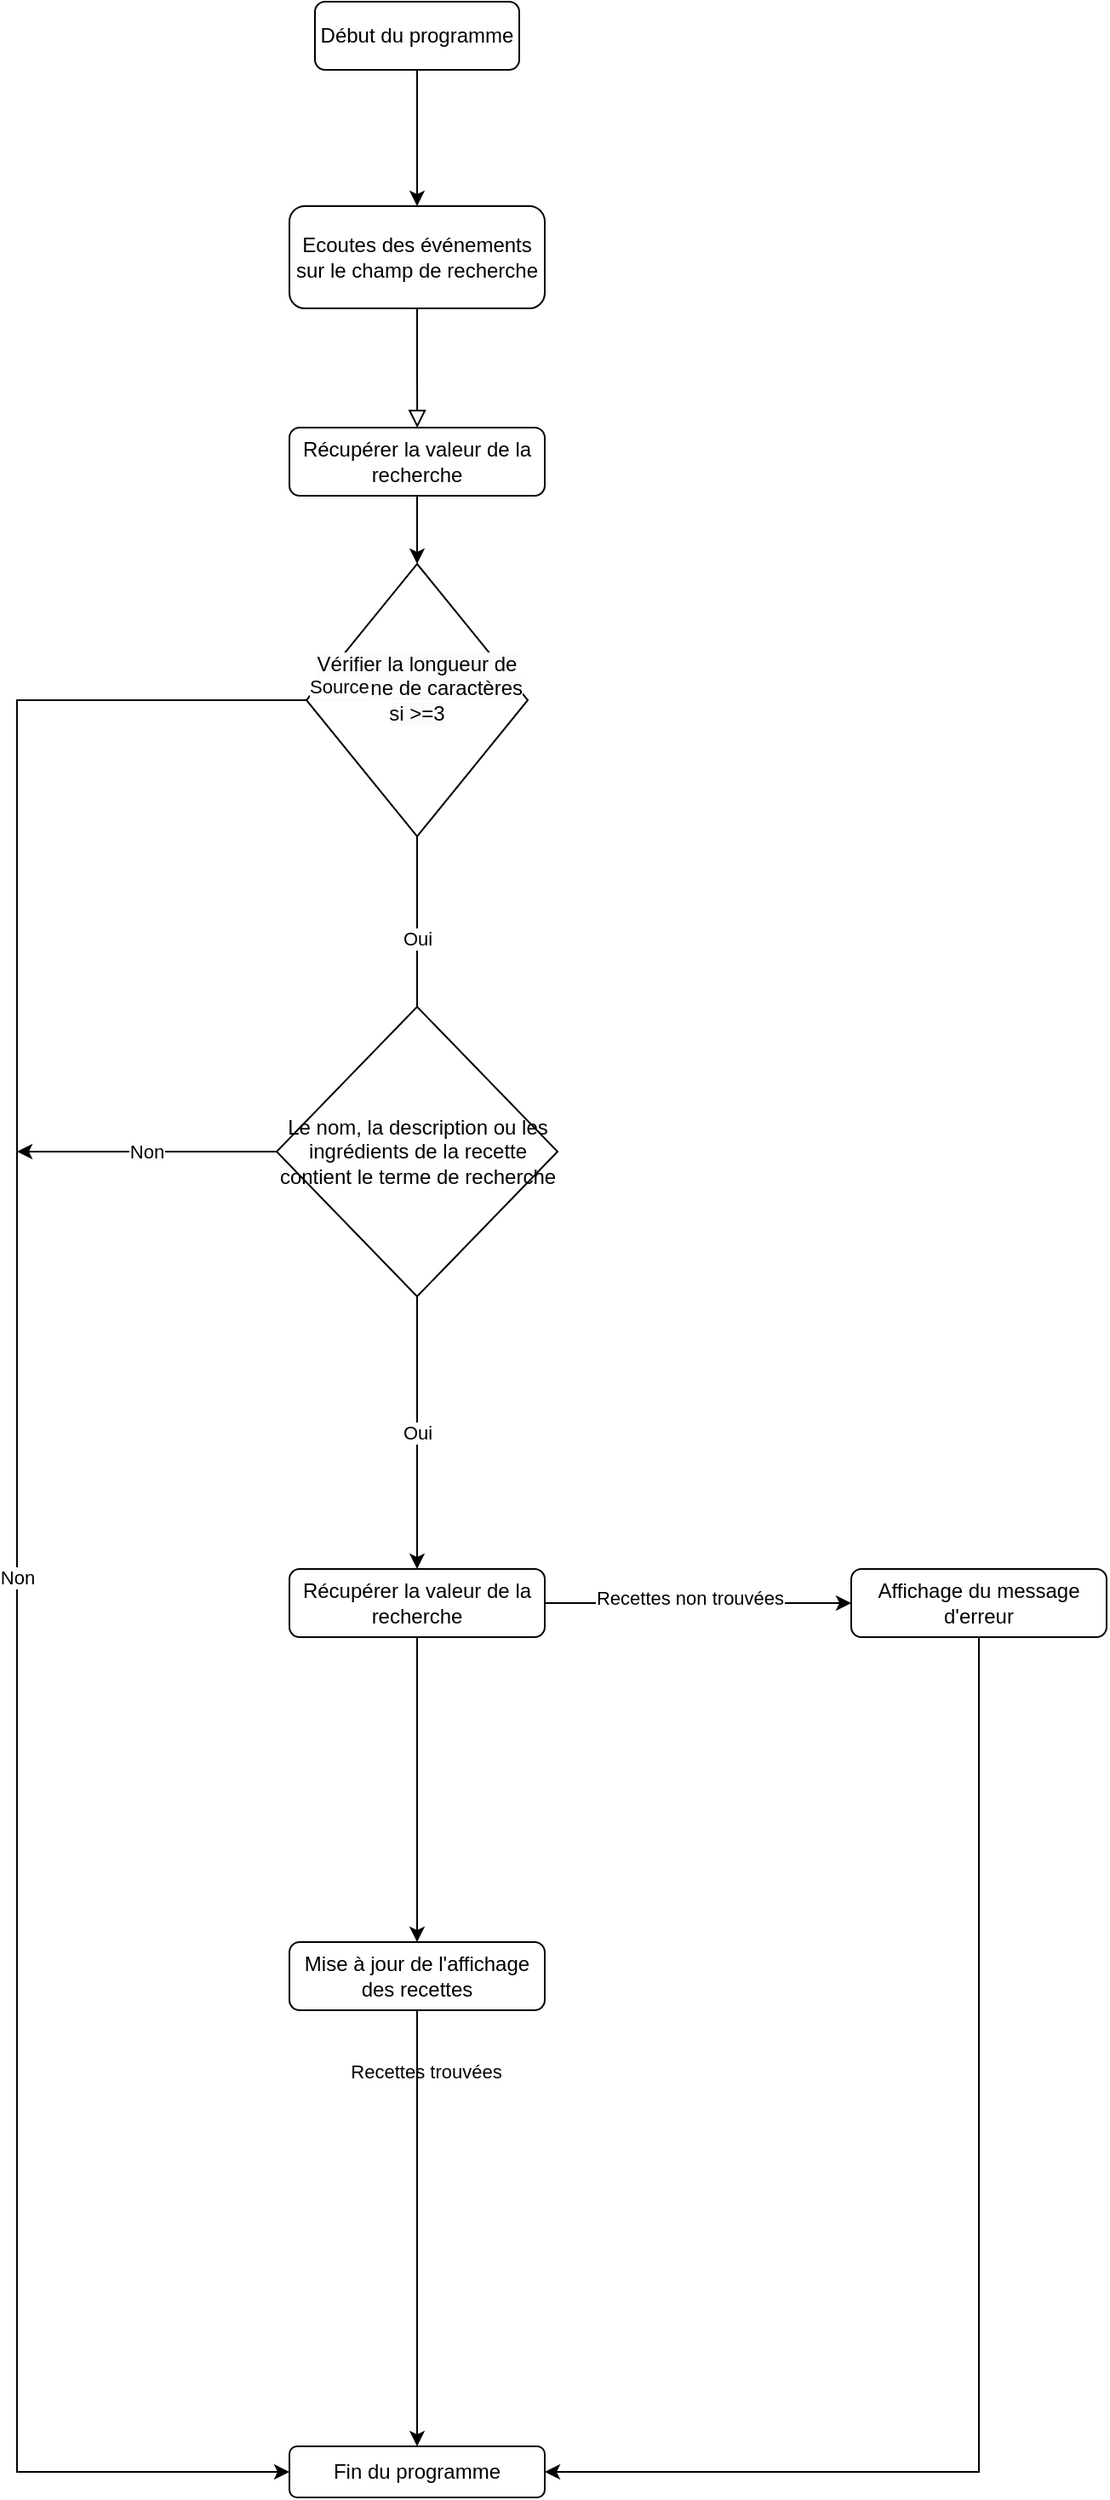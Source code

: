 <mxfile version="24.0.7" type="github">
  <diagram id="C5RBs43oDa-KdzZeNtuy" name="Page-1">
    <mxGraphModel dx="2954" dy="1140" grid="1" gridSize="10" guides="1" tooltips="1" connect="1" arrows="1" fold="1" page="1" pageScale="1" pageWidth="827" pageHeight="1169" math="0" shadow="0">
      <root>
        <mxCell id="WIyWlLk6GJQsqaUBKTNV-0" />
        <mxCell id="WIyWlLk6GJQsqaUBKTNV-1" parent="WIyWlLk6GJQsqaUBKTNV-0" />
        <mxCell id="WIyWlLk6GJQsqaUBKTNV-2" value="" style="rounded=0;html=1;jettySize=auto;orthogonalLoop=1;fontSize=11;endArrow=block;endFill=0;endSize=8;strokeWidth=1;shadow=0;labelBackgroundColor=none;edgeStyle=orthogonalEdgeStyle;" parent="WIyWlLk6GJQsqaUBKTNV-1" source="WIyWlLk6GJQsqaUBKTNV-3" edge="1">
          <mxGeometry relative="1" as="geometry">
            <mxPoint x="275.1" y="280.098" as="targetPoint" />
          </mxGeometry>
        </mxCell>
        <mxCell id="WIyWlLk6GJQsqaUBKTNV-3" value="Ecoutes des événements sur le champ de recherche" style="rounded=1;whiteSpace=wrap;html=1;fontSize=12;glass=0;strokeWidth=1;shadow=0;" parent="WIyWlLk6GJQsqaUBKTNV-1" vertex="1">
          <mxGeometry x="200" y="150" width="150" height="60" as="geometry" />
        </mxCell>
        <mxCell id="Ku6XHUQBKKh8XbhAcbPz-0" value="Début du programme" style="rounded=1;whiteSpace=wrap;html=1;fontSize=12;glass=0;strokeWidth=1;shadow=0;" parent="WIyWlLk6GJQsqaUBKTNV-1" vertex="1">
          <mxGeometry x="215" y="30" width="120" height="40" as="geometry" />
        </mxCell>
        <mxCell id="Ku6XHUQBKKh8XbhAcbPz-2" value="" style="endArrow=classic;html=1;rounded=0;exitX=0.5;exitY=1;exitDx=0;exitDy=0;entryX=0.5;entryY=0;entryDx=0;entryDy=0;" parent="WIyWlLk6GJQsqaUBKTNV-1" source="Ku6XHUQBKKh8XbhAcbPz-0" target="WIyWlLk6GJQsqaUBKTNV-3" edge="1">
          <mxGeometry width="50" height="50" relative="1" as="geometry">
            <mxPoint x="365" y="150" as="sourcePoint" />
            <mxPoint x="335" y="280" as="targetPoint" />
          </mxGeometry>
        </mxCell>
        <mxCell id="Ku6XHUQBKKh8XbhAcbPz-5" value="" style="endArrow=classic;html=1;rounded=0;exitX=0.5;exitY=1;exitDx=0;exitDy=0;entryX=0.5;entryY=0;entryDx=0;entryDy=0;" parent="WIyWlLk6GJQsqaUBKTNV-1" source="Ku6XHUQBKKh8XbhAcbPz-11" target="m4nx0a1EMI3NmY3gHGnZ-0" edge="1">
          <mxGeometry relative="1" as="geometry">
            <mxPoint x="275" y="380" as="sourcePoint" />
            <mxPoint x="275" y="430" as="targetPoint" />
          </mxGeometry>
        </mxCell>
        <mxCell id="Ku6XHUQBKKh8XbhAcbPz-11" value="Récupérer la valeur de la recherche" style="rounded=1;whiteSpace=wrap;html=1;fontSize=12;glass=0;strokeWidth=1;shadow=0;" parent="WIyWlLk6GJQsqaUBKTNV-1" vertex="1">
          <mxGeometry x="200" y="280" width="150" height="40" as="geometry" />
        </mxCell>
        <mxCell id="Ku6XHUQBKKh8XbhAcbPz-16" value="Mise à jour de l&#39;affichage des recettes" style="rounded=1;whiteSpace=wrap;html=1;fontSize=12;glass=0;strokeWidth=1;shadow=0;" parent="WIyWlLk6GJQsqaUBKTNV-1" vertex="1">
          <mxGeometry x="200" y="1169" width="150" height="40" as="geometry" />
        </mxCell>
        <mxCell id="Ku6XHUQBKKh8XbhAcbPz-17" value="" style="endArrow=classic;html=1;rounded=0;exitX=0.5;exitY=1;exitDx=0;exitDy=0;entryX=0.5;entryY=0;entryDx=0;entryDy=0;" parent="WIyWlLk6GJQsqaUBKTNV-1" source="OW7yi2ZXH9zMm0uoNlvP-4" target="Ku6XHUQBKKh8XbhAcbPz-16" edge="1">
          <mxGeometry relative="1" as="geometry">
            <mxPoint x="275" y="1045" as="sourcePoint" />
            <mxPoint x="290" y="875" as="targetPoint" />
          </mxGeometry>
        </mxCell>
        <mxCell id="Ku6XHUQBKKh8XbhAcbPz-18" value="Recettes trouvées" style="edgeLabel;resizable=0;html=1;align=center;verticalAlign=middle;" parent="WIyWlLk6GJQsqaUBKTNV-1" connectable="0" vertex="1">
          <mxGeometry x="280" y="1245" as="geometry" />
        </mxCell>
        <mxCell id="Ku6XHUQBKKh8XbhAcbPz-19" value="" style="endArrow=classic;html=1;rounded=0;exitX=1;exitY=0.5;exitDx=0;exitDy=0;entryX=0;entryY=0.5;entryDx=0;entryDy=0;" parent="WIyWlLk6GJQsqaUBKTNV-1" source="OW7yi2ZXH9zMm0uoNlvP-4" edge="1" target="Ku6XHUQBKKh8XbhAcbPz-21">
          <mxGeometry relative="1" as="geometry">
            <mxPoint x="337.5" y="997.5" as="sourcePoint" />
            <mxPoint x="525" y="1105" as="targetPoint" />
          </mxGeometry>
        </mxCell>
        <mxCell id="Ku6XHUQBKKh8XbhAcbPz-20" value="Recettes non trouvées" style="edgeLabel;resizable=0;html=1;align=center;verticalAlign=middle;" parent="WIyWlLk6GJQsqaUBKTNV-1" connectable="0" vertex="1">
          <mxGeometry x="400" y="970" as="geometry">
            <mxPoint x="35" y="-3" as="offset" />
          </mxGeometry>
        </mxCell>
        <mxCell id="Ku6XHUQBKKh8XbhAcbPz-21" value="Affichage du message d&#39;erreur" style="rounded=1;whiteSpace=wrap;html=1;fontSize=12;glass=0;strokeWidth=1;shadow=0;" parent="WIyWlLk6GJQsqaUBKTNV-1" vertex="1">
          <mxGeometry x="530" y="950" width="150" height="40" as="geometry" />
        </mxCell>
        <mxCell id="Ku6XHUQBKKh8XbhAcbPz-22" value="Fin du programme" style="rounded=1;whiteSpace=wrap;html=1;fontSize=12;glass=0;strokeWidth=1;shadow=0;" parent="WIyWlLk6GJQsqaUBKTNV-1" vertex="1">
          <mxGeometry x="200" y="1465" width="150" height="30" as="geometry" />
        </mxCell>
        <mxCell id="Ku6XHUQBKKh8XbhAcbPz-23" value="" style="endArrow=classic;html=1;rounded=0;exitX=0.5;exitY=1;exitDx=0;exitDy=0;entryX=1;entryY=0.5;entryDx=0;entryDy=0;" parent="WIyWlLk6GJQsqaUBKTNV-1" source="Ku6XHUQBKKh8XbhAcbPz-21" target="Ku6XHUQBKKh8XbhAcbPz-22" edge="1">
          <mxGeometry relative="1" as="geometry">
            <mxPoint x="235" y="695" as="sourcePoint" />
            <mxPoint x="235" y="805" as="targetPoint" />
            <Array as="points">
              <mxPoint x="605" y="1480" />
            </Array>
          </mxGeometry>
        </mxCell>
        <mxCell id="Ku6XHUQBKKh8XbhAcbPz-27" value="" style="endArrow=classic;html=1;rounded=0;entryX=0.5;entryY=0;entryDx=0;entryDy=0;exitX=0.5;exitY=1;exitDx=0;exitDy=0;" parent="WIyWlLk6GJQsqaUBKTNV-1" source="Ku6XHUQBKKh8XbhAcbPz-16" target="Ku6XHUQBKKh8XbhAcbPz-22" edge="1">
          <mxGeometry width="50" height="50" relative="1" as="geometry">
            <mxPoint x="675" y="1155" as="sourcePoint" />
            <mxPoint x="725" y="1105" as="targetPoint" />
          </mxGeometry>
        </mxCell>
        <mxCell id="m4nx0a1EMI3NmY3gHGnZ-0" value="&#xa;&lt;span style=&quot;color: rgb(0, 0, 0); font-family: Helvetica; font-size: 12px; font-style: normal; font-variant-ligatures: normal; font-variant-caps: normal; font-weight: 400; letter-spacing: normal; orphans: 2; text-align: center; text-indent: 0px; text-transform: none; widows: 2; word-spacing: 0px; -webkit-text-stroke-width: 0px; white-space: normal; background-color: rgb(251, 251, 251); text-decoration-thickness: initial; text-decoration-style: initial; text-decoration-color: initial; display: inline !important; float: none;&quot;&gt;Vérifier la longueur de la chaine de caractères si &amp;gt;=3&lt;/span&gt;&#xa;&#xa;" style="rhombus;whiteSpace=wrap;html=1;" parent="WIyWlLk6GJQsqaUBKTNV-1" vertex="1">
          <mxGeometry x="210" y="360" width="130" height="160" as="geometry" />
        </mxCell>
        <mxCell id="m4nx0a1EMI3NmY3gHGnZ-1" value="" style="endArrow=classic;html=1;rounded=0;exitX=0.5;exitY=1;exitDx=0;exitDy=0;entryX=0.5;entryY=0;entryDx=0;entryDy=0;" parent="WIyWlLk6GJQsqaUBKTNV-1" source="m4nx0a1EMI3NmY3gHGnZ-0" target="OW7yi2ZXH9zMm0uoNlvP-1" edge="1">
          <mxGeometry relative="1" as="geometry">
            <mxPoint x="550" y="260" as="sourcePoint" />
            <mxPoint x="275" y="720" as="targetPoint" />
            <Array as="points">
              <mxPoint x="275" y="630" />
            </Array>
          </mxGeometry>
        </mxCell>
        <mxCell id="m4nx0a1EMI3NmY3gHGnZ-2" value="Oui" style="edgeLabel;resizable=0;html=1;;align=center;verticalAlign=middle;" parent="m4nx0a1EMI3NmY3gHGnZ-1" connectable="0" vertex="1">
          <mxGeometry relative="1" as="geometry" />
        </mxCell>
        <mxCell id="m4nx0a1EMI3NmY3gHGnZ-4" value="" style="endArrow=classic;html=1;rounded=0;exitX=0;exitY=0.5;exitDx=0;exitDy=0;entryX=0;entryY=0.5;entryDx=0;entryDy=0;" parent="WIyWlLk6GJQsqaUBKTNV-1" source="m4nx0a1EMI3NmY3gHGnZ-0" target="Ku6XHUQBKKh8XbhAcbPz-22" edge="1">
          <mxGeometry relative="1" as="geometry">
            <mxPoint x="350" y="630" as="sourcePoint" />
            <mxPoint x="100" y="830" as="targetPoint" />
            <Array as="points">
              <mxPoint x="40" y="440" />
              <mxPoint x="40" y="1480" />
            </Array>
          </mxGeometry>
        </mxCell>
        <mxCell id="m4nx0a1EMI3NmY3gHGnZ-5" value="Non" style="edgeLabel;resizable=0;html=1;;align=center;verticalAlign=middle;" parent="m4nx0a1EMI3NmY3gHGnZ-4" connectable="0" vertex="1">
          <mxGeometry relative="1" as="geometry" />
        </mxCell>
        <mxCell id="m4nx0a1EMI3NmY3gHGnZ-6" value="Source" style="edgeLabel;resizable=0;html=1;;align=left;verticalAlign=bottom;" parent="m4nx0a1EMI3NmY3gHGnZ-4" connectable="0" vertex="1">
          <mxGeometry x="-1" relative="1" as="geometry" />
        </mxCell>
        <mxCell id="OW7yi2ZXH9zMm0uoNlvP-1" value="Le nom, la description ou les ingrédients de la recette contient le terme de recherche" style="rhombus;whiteSpace=wrap;html=1;" vertex="1" parent="WIyWlLk6GJQsqaUBKTNV-1">
          <mxGeometry x="192.5" y="620" width="165" height="170" as="geometry" />
        </mxCell>
        <mxCell id="OW7yi2ZXH9zMm0uoNlvP-2" value="" style="endArrow=classic;html=1;rounded=0;exitX=0.5;exitY=1;exitDx=0;exitDy=0;" edge="1" parent="WIyWlLk6GJQsqaUBKTNV-1" source="OW7yi2ZXH9zMm0uoNlvP-1">
          <mxGeometry relative="1" as="geometry">
            <mxPoint x="465" y="790" as="sourcePoint" />
            <mxPoint x="275" y="950" as="targetPoint" />
            <Array as="points" />
          </mxGeometry>
        </mxCell>
        <mxCell id="OW7yi2ZXH9zMm0uoNlvP-3" value="Oui" style="edgeLabel;resizable=0;html=1;;align=center;verticalAlign=middle;" connectable="0" vertex="1" parent="OW7yi2ZXH9zMm0uoNlvP-2">
          <mxGeometry relative="1" as="geometry" />
        </mxCell>
        <mxCell id="OW7yi2ZXH9zMm0uoNlvP-4" value="Récupérer la valeur de la recherche" style="rounded=1;whiteSpace=wrap;html=1;fontSize=12;glass=0;strokeWidth=1;shadow=0;" vertex="1" parent="WIyWlLk6GJQsqaUBKTNV-1">
          <mxGeometry x="200" y="950" width="150" height="40" as="geometry" />
        </mxCell>
        <mxCell id="OW7yi2ZXH9zMm0uoNlvP-5" value="" style="endArrow=classic;html=1;rounded=0;exitX=0;exitY=0.5;exitDx=0;exitDy=0;" edge="1" parent="WIyWlLk6GJQsqaUBKTNV-1" source="OW7yi2ZXH9zMm0uoNlvP-1">
          <mxGeometry relative="1" as="geometry">
            <mxPoint x="200" y="770" as="sourcePoint" />
            <mxPoint x="40" y="705" as="targetPoint" />
            <Array as="points" />
          </mxGeometry>
        </mxCell>
        <mxCell id="OW7yi2ZXH9zMm0uoNlvP-6" value="Non" style="edgeLabel;resizable=0;html=1;;align=center;verticalAlign=middle;" connectable="0" vertex="1" parent="OW7yi2ZXH9zMm0uoNlvP-5">
          <mxGeometry relative="1" as="geometry" />
        </mxCell>
      </root>
    </mxGraphModel>
  </diagram>
</mxfile>
